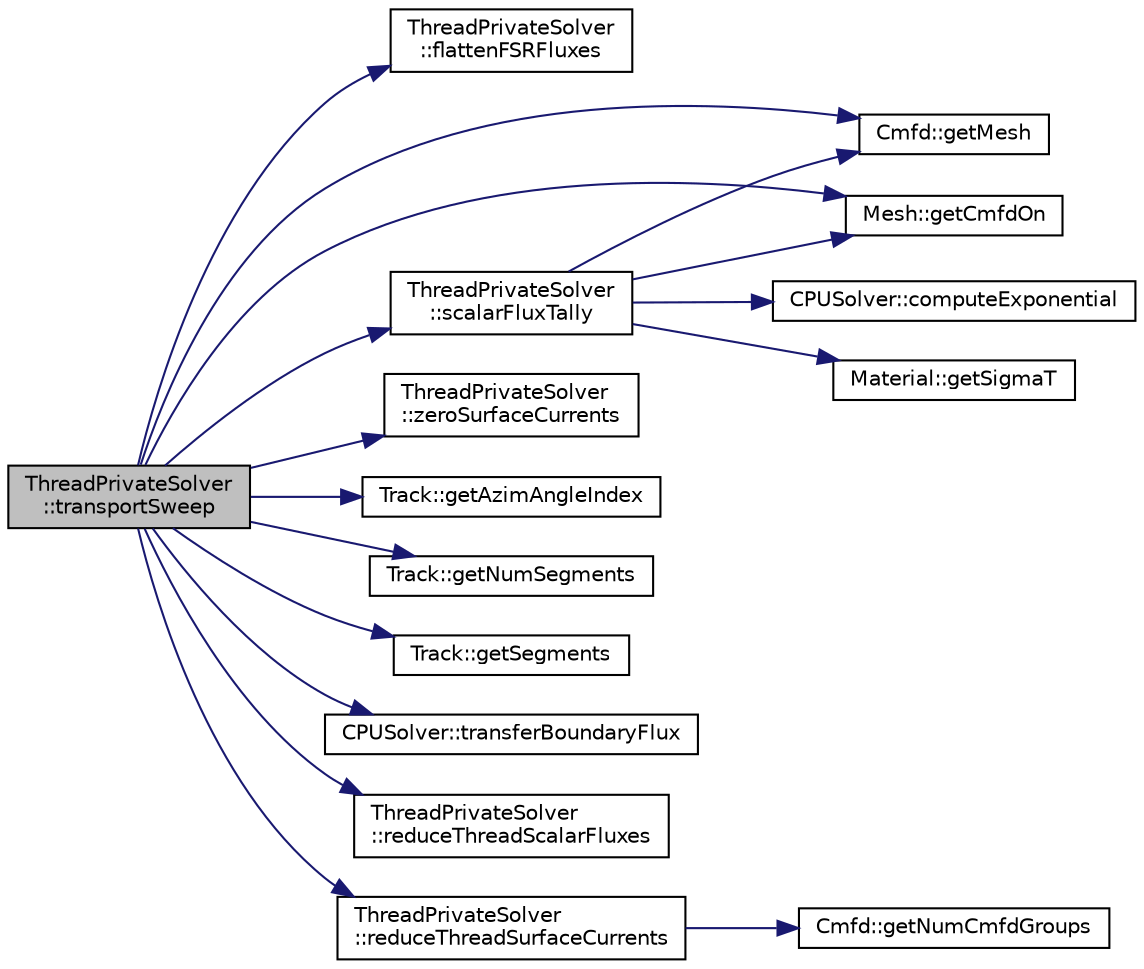 digraph "ThreadPrivateSolver::transportSweep"
{
  edge [fontname="Helvetica",fontsize="10",labelfontname="Helvetica",labelfontsize="10"];
  node [fontname="Helvetica",fontsize="10",shape=record];
  rankdir="LR";
  Node1 [label="ThreadPrivateSolver\l::transportSweep",height=0.2,width=0.4,color="black", fillcolor="grey75", style="filled" fontcolor="black"];
  Node1 -> Node2 [color="midnightblue",fontsize="10",style="solid",fontname="Helvetica"];
  Node2 [label="ThreadPrivateSolver\l::flattenFSRFluxes",height=0.2,width=0.4,color="black", fillcolor="white", style="filled",URL="$classThreadPrivateSolver.html#a59774ef30af398b452a767a338e01517",tooltip="Set the FSR scalar flux for each energy group to some value."];
  Node1 -> Node3 [color="midnightblue",fontsize="10",style="solid",fontname="Helvetica"];
  Node3 [label="Cmfd::getMesh",height=0.2,width=0.4,color="black", fillcolor="white", style="filled",URL="$classCmfd.html#acbf8310fb5a8a657751b905eea3ead8c",tooltip="Get pointer to the Mesh object."];
  Node1 -> Node4 [color="midnightblue",fontsize="10",style="solid",fontname="Helvetica"];
  Node4 [label="Mesh::getCmfdOn",height=0.2,width=0.4,color="black", fillcolor="white", style="filled",URL="$classMesh.html#a0286b4dfbca37b921dc5919a2e47b59a",tooltip="Return whether or not CMFD is in use."];
  Node1 -> Node5 [color="midnightblue",fontsize="10",style="solid",fontname="Helvetica"];
  Node5 [label="ThreadPrivateSolver\l::zeroSurfaceCurrents",height=0.2,width=0.4,color="black", fillcolor="white", style="filled",URL="$classThreadPrivateSolver.html#ac076b6d2b99b18ea299356194f3ab091",tooltip="Set the surface currents for each energy group inside each Cmfd Mesh cell to zero."];
  Node1 -> Node6 [color="midnightblue",fontsize="10",style="solid",fontname="Helvetica"];
  Node6 [label="Track::getAzimAngleIndex",height=0.2,width=0.4,color="black", fillcolor="white", style="filled",URL="$classTrack.html#ad200ad729b952101b48a99b695c81a1b",tooltip="Return the index for the Track&#39;s azimuthal angle (with respect to the x-axis)."];
  Node1 -> Node7 [color="midnightblue",fontsize="10",style="solid",fontname="Helvetica"];
  Node7 [label="Track::getNumSegments",height=0.2,width=0.4,color="black", fillcolor="white", style="filled",URL="$classTrack.html#a034893295ac06eed35aac0c7ed172419",tooltip="Return the number of segments along this Track."];
  Node1 -> Node8 [color="midnightblue",fontsize="10",style="solid",fontname="Helvetica"];
  Node8 [label="Track::getSegments",height=0.2,width=0.4,color="black", fillcolor="white", style="filled",URL="$classTrack.html#a796efa8dc12ef0f1073ba264f4074380",tooltip="Returns a vector of pointers to the Track&#39;s segments."];
  Node1 -> Node9 [color="midnightblue",fontsize="10",style="solid",fontname="Helvetica"];
  Node9 [label="ThreadPrivateSolver\l::scalarFluxTally",height=0.2,width=0.4,color="black", fillcolor="white", style="filled",URL="$classThreadPrivateSolver.html#a0d9da6c56e767cb2d16759e92e0fecf1",tooltip="Computes the contribution to the FSR scalar flux from a Track segment."];
  Node9 -> Node10 [color="midnightblue",fontsize="10",style="solid",fontname="Helvetica"];
  Node10 [label="Material::getSigmaT",height=0.2,width=0.4,color="black", fillcolor="white", style="filled",URL="$classMaterial.html#a0bb70f99202814861516d5d7db94321e",tooltip="Return the array of the Material&#39;s total cross-sections."];
  Node9 -> Node11 [color="midnightblue",fontsize="10",style="solid",fontname="Helvetica"];
  Node11 [label="CPUSolver::computeExponential",height=0.2,width=0.4,color="black", fillcolor="white", style="filled",URL="$classCPUSolver.html#a15c08662bd62a5042f5054a74e23391f",tooltip="Computes the exponential term in the transport equation for a track segment."];
  Node9 -> Node3 [color="midnightblue",fontsize="10",style="solid",fontname="Helvetica"];
  Node9 -> Node4 [color="midnightblue",fontsize="10",style="solid",fontname="Helvetica"];
  Node1 -> Node12 [color="midnightblue",fontsize="10",style="solid",fontname="Helvetica"];
  Node12 [label="CPUSolver::transferBoundaryFlux",height=0.2,width=0.4,color="black", fillcolor="white", style="filled",URL="$classCPUSolver.html#a4f014a827e40dc698646825dd1b8038f",tooltip="Updates the boundary flux for a Track given boundary conditions."];
  Node1 -> Node13 [color="midnightblue",fontsize="10",style="solid",fontname="Helvetica"];
  Node13 [label="ThreadPrivateSolver\l::reduceThreadScalarFluxes",height=0.2,width=0.4,color="black", fillcolor="white", style="filled",URL="$classThreadPrivateSolver.html#a09364c26764b7194e2e2b0c85d816f83",tooltip="Reduces the FSR scalar fluxes from private thread private arrays to a global array FSR scalar flux ar..."];
  Node1 -> Node14 [color="midnightblue",fontsize="10",style="solid",fontname="Helvetica"];
  Node14 [label="ThreadPrivateSolver\l::reduceThreadSurfaceCurrents",height=0.2,width=0.4,color="black", fillcolor="white", style="filled",URL="$classThreadPrivateSolver.html#a4cb9752f69c981fc62c5ad2d7268a6e9",tooltip="Reduces the Cmfd Mesh surface currents from private thread arrays to a global Mesh surface current ar..."];
  Node14 -> Node15 [color="midnightblue",fontsize="10",style="solid",fontname="Helvetica"];
  Node15 [label="Cmfd::getNumCmfdGroups",height=0.2,width=0.4,color="black", fillcolor="white", style="filled",URL="$classCmfd.html#a27180e282a7f0eb4d9459b75ddc8b31e",tooltip="Get the number of coarse CMFD energy groups."];
}
